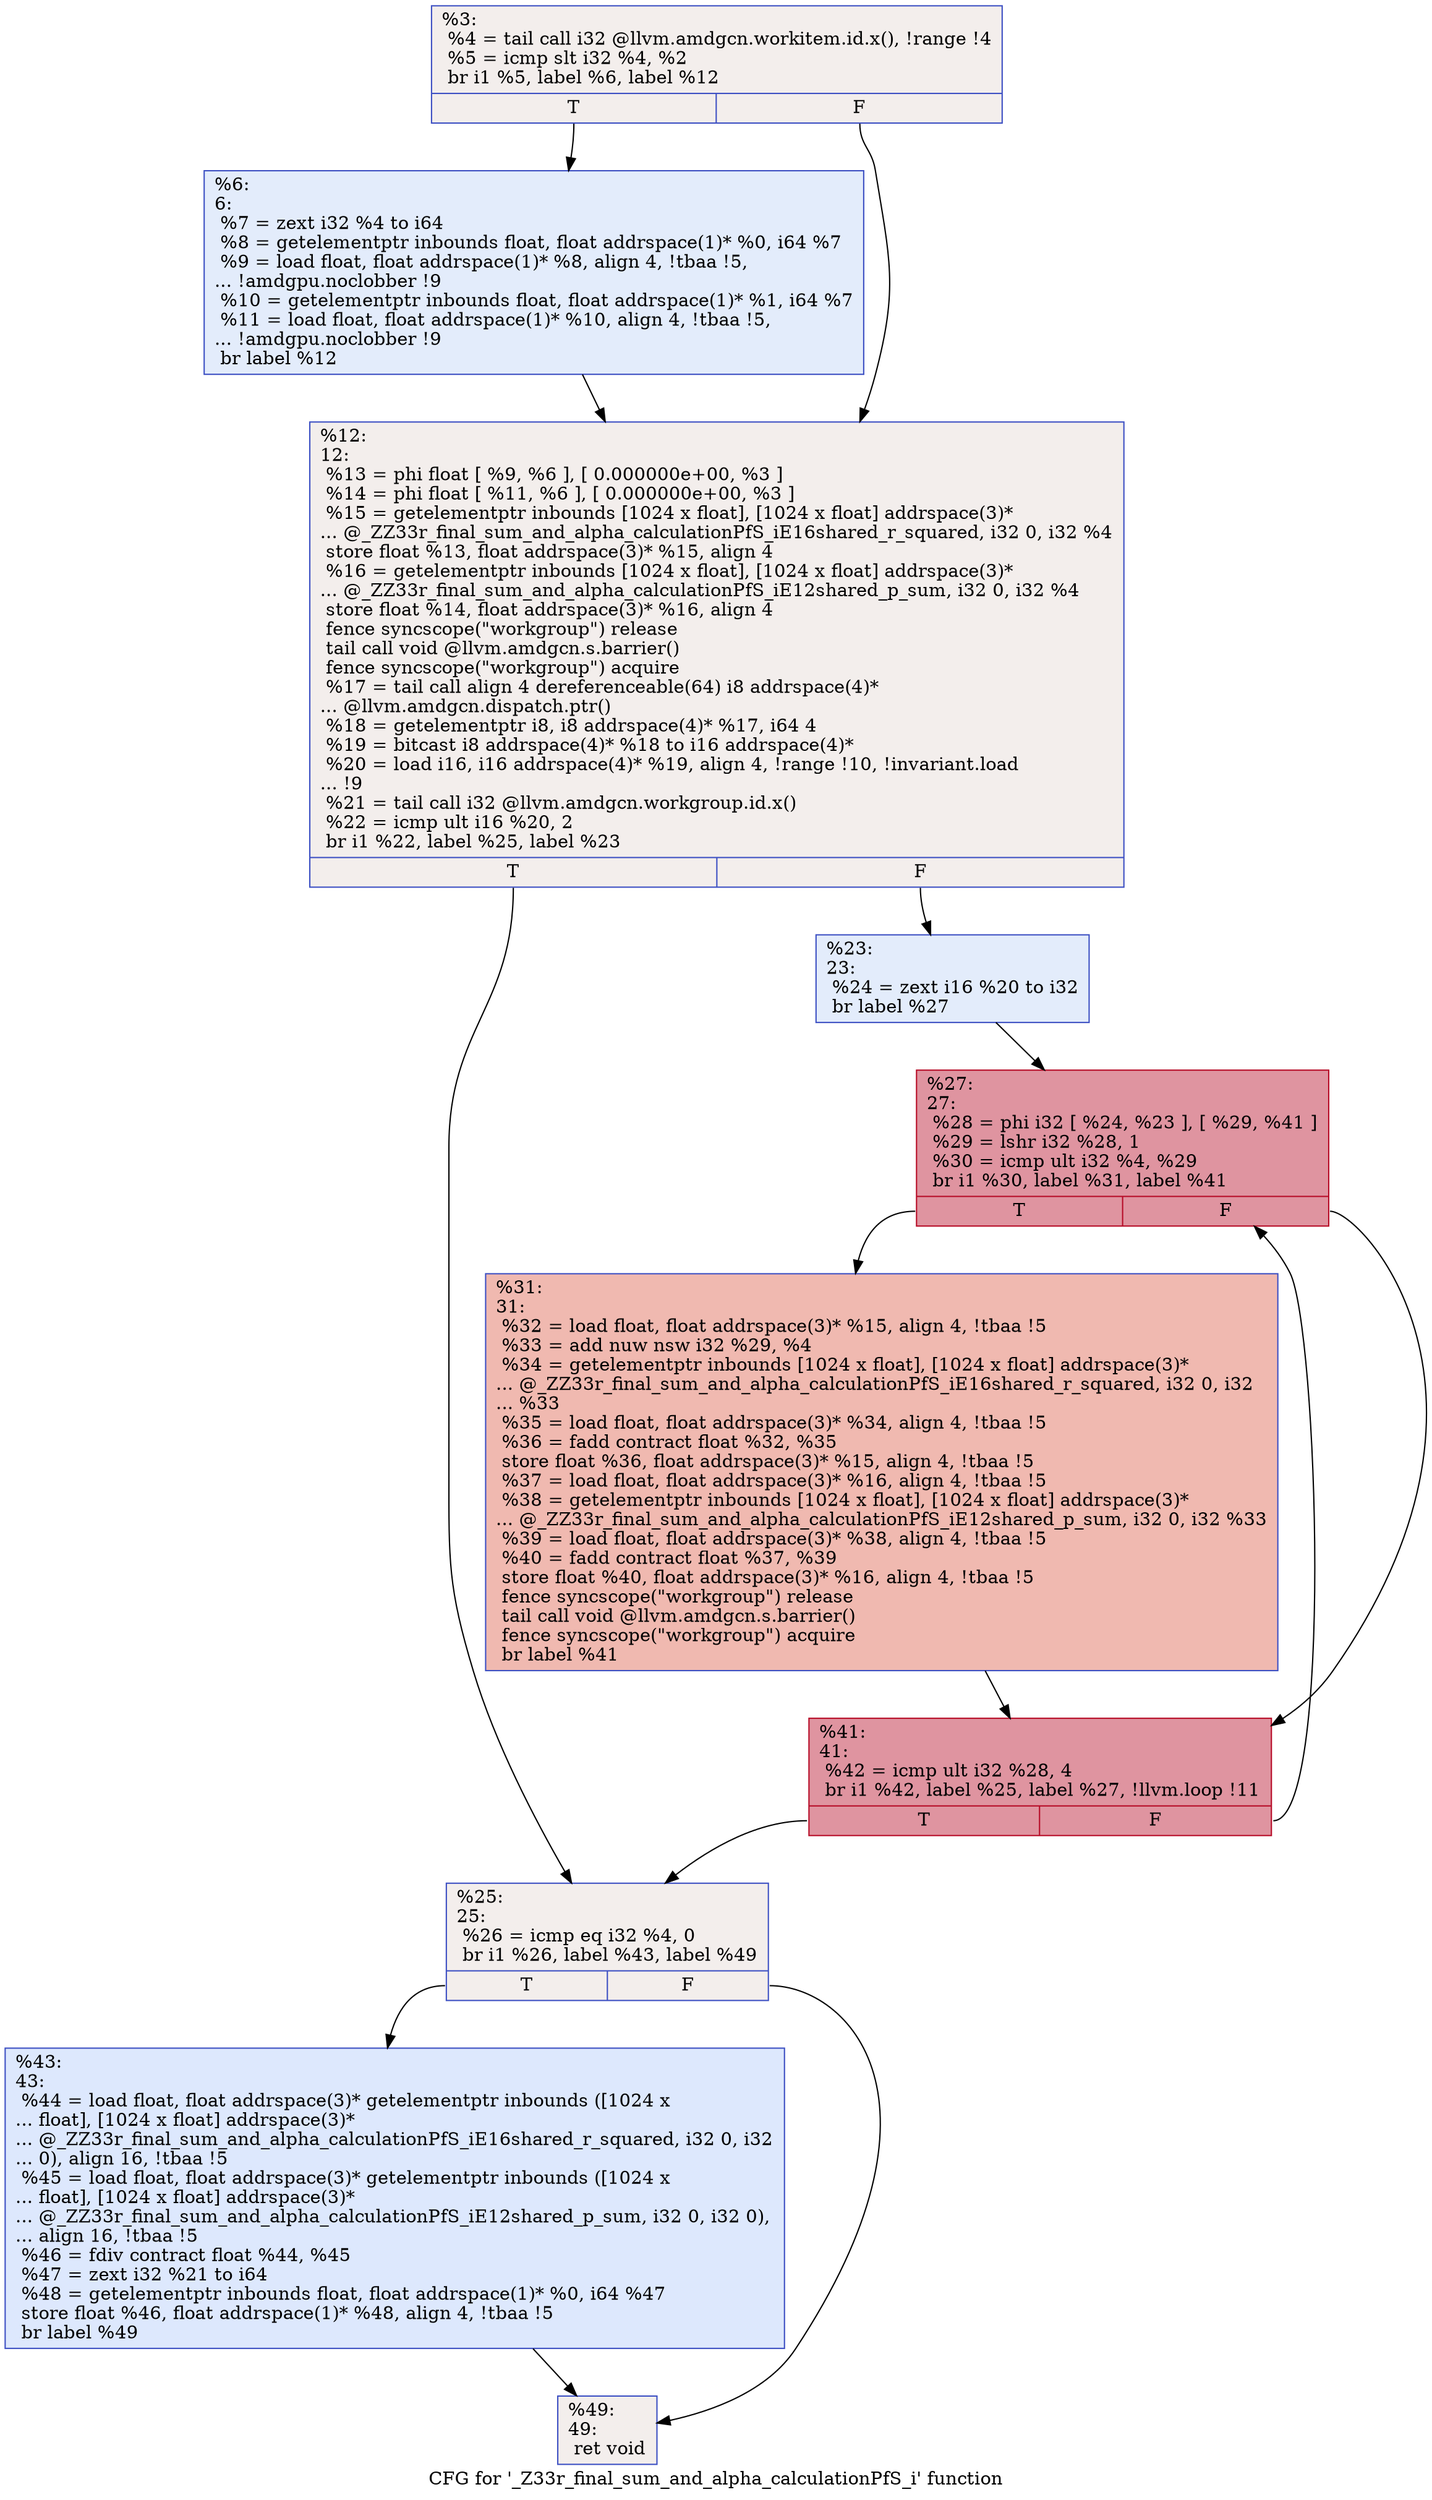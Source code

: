 digraph "CFG for '_Z33r_final_sum_and_alpha_calculationPfS_i' function" {
	label="CFG for '_Z33r_final_sum_and_alpha_calculationPfS_i' function";

	Node0x5953900 [shape=record,color="#3d50c3ff", style=filled, fillcolor="#e3d9d370",label="{%3:\l  %4 = tail call i32 @llvm.amdgcn.workitem.id.x(), !range !4\l  %5 = icmp slt i32 %4, %2\l  br i1 %5, label %6, label %12\l|{<s0>T|<s1>F}}"];
	Node0x5953900:s0 -> Node0x59547b0;
	Node0x5953900:s1 -> Node0x5954840;
	Node0x59547b0 [shape=record,color="#3d50c3ff", style=filled, fillcolor="#bfd3f670",label="{%6:\l6:                                                \l  %7 = zext i32 %4 to i64\l  %8 = getelementptr inbounds float, float addrspace(1)* %0, i64 %7\l  %9 = load float, float addrspace(1)* %8, align 4, !tbaa !5,\l... !amdgpu.noclobber !9\l  %10 = getelementptr inbounds float, float addrspace(1)* %1, i64 %7\l  %11 = load float, float addrspace(1)* %10, align 4, !tbaa !5,\l... !amdgpu.noclobber !9\l  br label %12\l}"];
	Node0x59547b0 -> Node0x5954840;
	Node0x5954840 [shape=record,color="#3d50c3ff", style=filled, fillcolor="#e3d9d370",label="{%12:\l12:                                               \l  %13 = phi float [ %9, %6 ], [ 0.000000e+00, %3 ]\l  %14 = phi float [ %11, %6 ], [ 0.000000e+00, %3 ]\l  %15 = getelementptr inbounds [1024 x float], [1024 x float] addrspace(3)*\l... @_ZZ33r_final_sum_and_alpha_calculationPfS_iE16shared_r_squared, i32 0, i32 %4\l  store float %13, float addrspace(3)* %15, align 4\l  %16 = getelementptr inbounds [1024 x float], [1024 x float] addrspace(3)*\l... @_ZZ33r_final_sum_and_alpha_calculationPfS_iE12shared_p_sum, i32 0, i32 %4\l  store float %14, float addrspace(3)* %16, align 4\l  fence syncscope(\"workgroup\") release\l  tail call void @llvm.amdgcn.s.barrier()\l  fence syncscope(\"workgroup\") acquire\l  %17 = tail call align 4 dereferenceable(64) i8 addrspace(4)*\l... @llvm.amdgcn.dispatch.ptr()\l  %18 = getelementptr i8, i8 addrspace(4)* %17, i64 4\l  %19 = bitcast i8 addrspace(4)* %18 to i16 addrspace(4)*\l  %20 = load i16, i16 addrspace(4)* %19, align 4, !range !10, !invariant.load\l... !9\l  %21 = tail call i32 @llvm.amdgcn.workgroup.id.x()\l  %22 = icmp ult i16 %20, 2\l  br i1 %22, label %25, label %23\l|{<s0>T|<s1>F}}"];
	Node0x5954840:s0 -> Node0x5957bf0;
	Node0x5954840:s1 -> Node0x5957c80;
	Node0x5957c80 [shape=record,color="#3d50c3ff", style=filled, fillcolor="#bfd3f670",label="{%23:\l23:                                               \l  %24 = zext i16 %20 to i32\l  br label %27\l}"];
	Node0x5957c80 -> Node0x5957e30;
	Node0x5957bf0 [shape=record,color="#3d50c3ff", style=filled, fillcolor="#e3d9d370",label="{%25:\l25:                                               \l  %26 = icmp eq i32 %4, 0\l  br i1 %26, label %43, label %49\l|{<s0>T|<s1>F}}"];
	Node0x5957bf0:s0 -> Node0x5957f80;
	Node0x5957bf0:s1 -> Node0x5957fd0;
	Node0x5957e30 [shape=record,color="#b70d28ff", style=filled, fillcolor="#b70d2870",label="{%27:\l27:                                               \l  %28 = phi i32 [ %24, %23 ], [ %29, %41 ]\l  %29 = lshr i32 %28, 1\l  %30 = icmp ult i32 %4, %29\l  br i1 %30, label %31, label %41\l|{<s0>T|<s1>F}}"];
	Node0x5957e30:s0 -> Node0x5958370;
	Node0x5957e30:s1 -> Node0x5958140;
	Node0x5958370 [shape=record,color="#3d50c3ff", style=filled, fillcolor="#de614d70",label="{%31:\l31:                                               \l  %32 = load float, float addrspace(3)* %15, align 4, !tbaa !5\l  %33 = add nuw nsw i32 %29, %4\l  %34 = getelementptr inbounds [1024 x float], [1024 x float] addrspace(3)*\l... @_ZZ33r_final_sum_and_alpha_calculationPfS_iE16shared_r_squared, i32 0, i32\l... %33\l  %35 = load float, float addrspace(3)* %34, align 4, !tbaa !5\l  %36 = fadd contract float %32, %35\l  store float %36, float addrspace(3)* %15, align 4, !tbaa !5\l  %37 = load float, float addrspace(3)* %16, align 4, !tbaa !5\l  %38 = getelementptr inbounds [1024 x float], [1024 x float] addrspace(3)*\l... @_ZZ33r_final_sum_and_alpha_calculationPfS_iE12shared_p_sum, i32 0, i32 %33\l  %39 = load float, float addrspace(3)* %38, align 4, !tbaa !5\l  %40 = fadd contract float %37, %39\l  store float %40, float addrspace(3)* %16, align 4, !tbaa !5\l  fence syncscope(\"workgroup\") release\l  tail call void @llvm.amdgcn.s.barrier()\l  fence syncscope(\"workgroup\") acquire\l  br label %41\l}"];
	Node0x5958370 -> Node0x5958140;
	Node0x5958140 [shape=record,color="#b70d28ff", style=filled, fillcolor="#b70d2870",label="{%41:\l41:                                               \l  %42 = icmp ult i32 %28, 4\l  br i1 %42, label %25, label %27, !llvm.loop !11\l|{<s0>T|<s1>F}}"];
	Node0x5958140:s0 -> Node0x5957bf0;
	Node0x5958140:s1 -> Node0x5957e30;
	Node0x5957f80 [shape=record,color="#3d50c3ff", style=filled, fillcolor="#b2ccfb70",label="{%43:\l43:                                               \l  %44 = load float, float addrspace(3)* getelementptr inbounds ([1024 x\l... float], [1024 x float] addrspace(3)*\l... @_ZZ33r_final_sum_and_alpha_calculationPfS_iE16shared_r_squared, i32 0, i32\l... 0), align 16, !tbaa !5\l  %45 = load float, float addrspace(3)* getelementptr inbounds ([1024 x\l... float], [1024 x float] addrspace(3)*\l... @_ZZ33r_final_sum_and_alpha_calculationPfS_iE12shared_p_sum, i32 0, i32 0),\l... align 16, !tbaa !5\l  %46 = fdiv contract float %44, %45\l  %47 = zext i32 %21 to i64\l  %48 = getelementptr inbounds float, float addrspace(1)* %0, i64 %47\l  store float %46, float addrspace(1)* %48, align 4, !tbaa !5\l  br label %49\l}"];
	Node0x5957f80 -> Node0x5957fd0;
	Node0x5957fd0 [shape=record,color="#3d50c3ff", style=filled, fillcolor="#e3d9d370",label="{%49:\l49:                                               \l  ret void\l}"];
}
